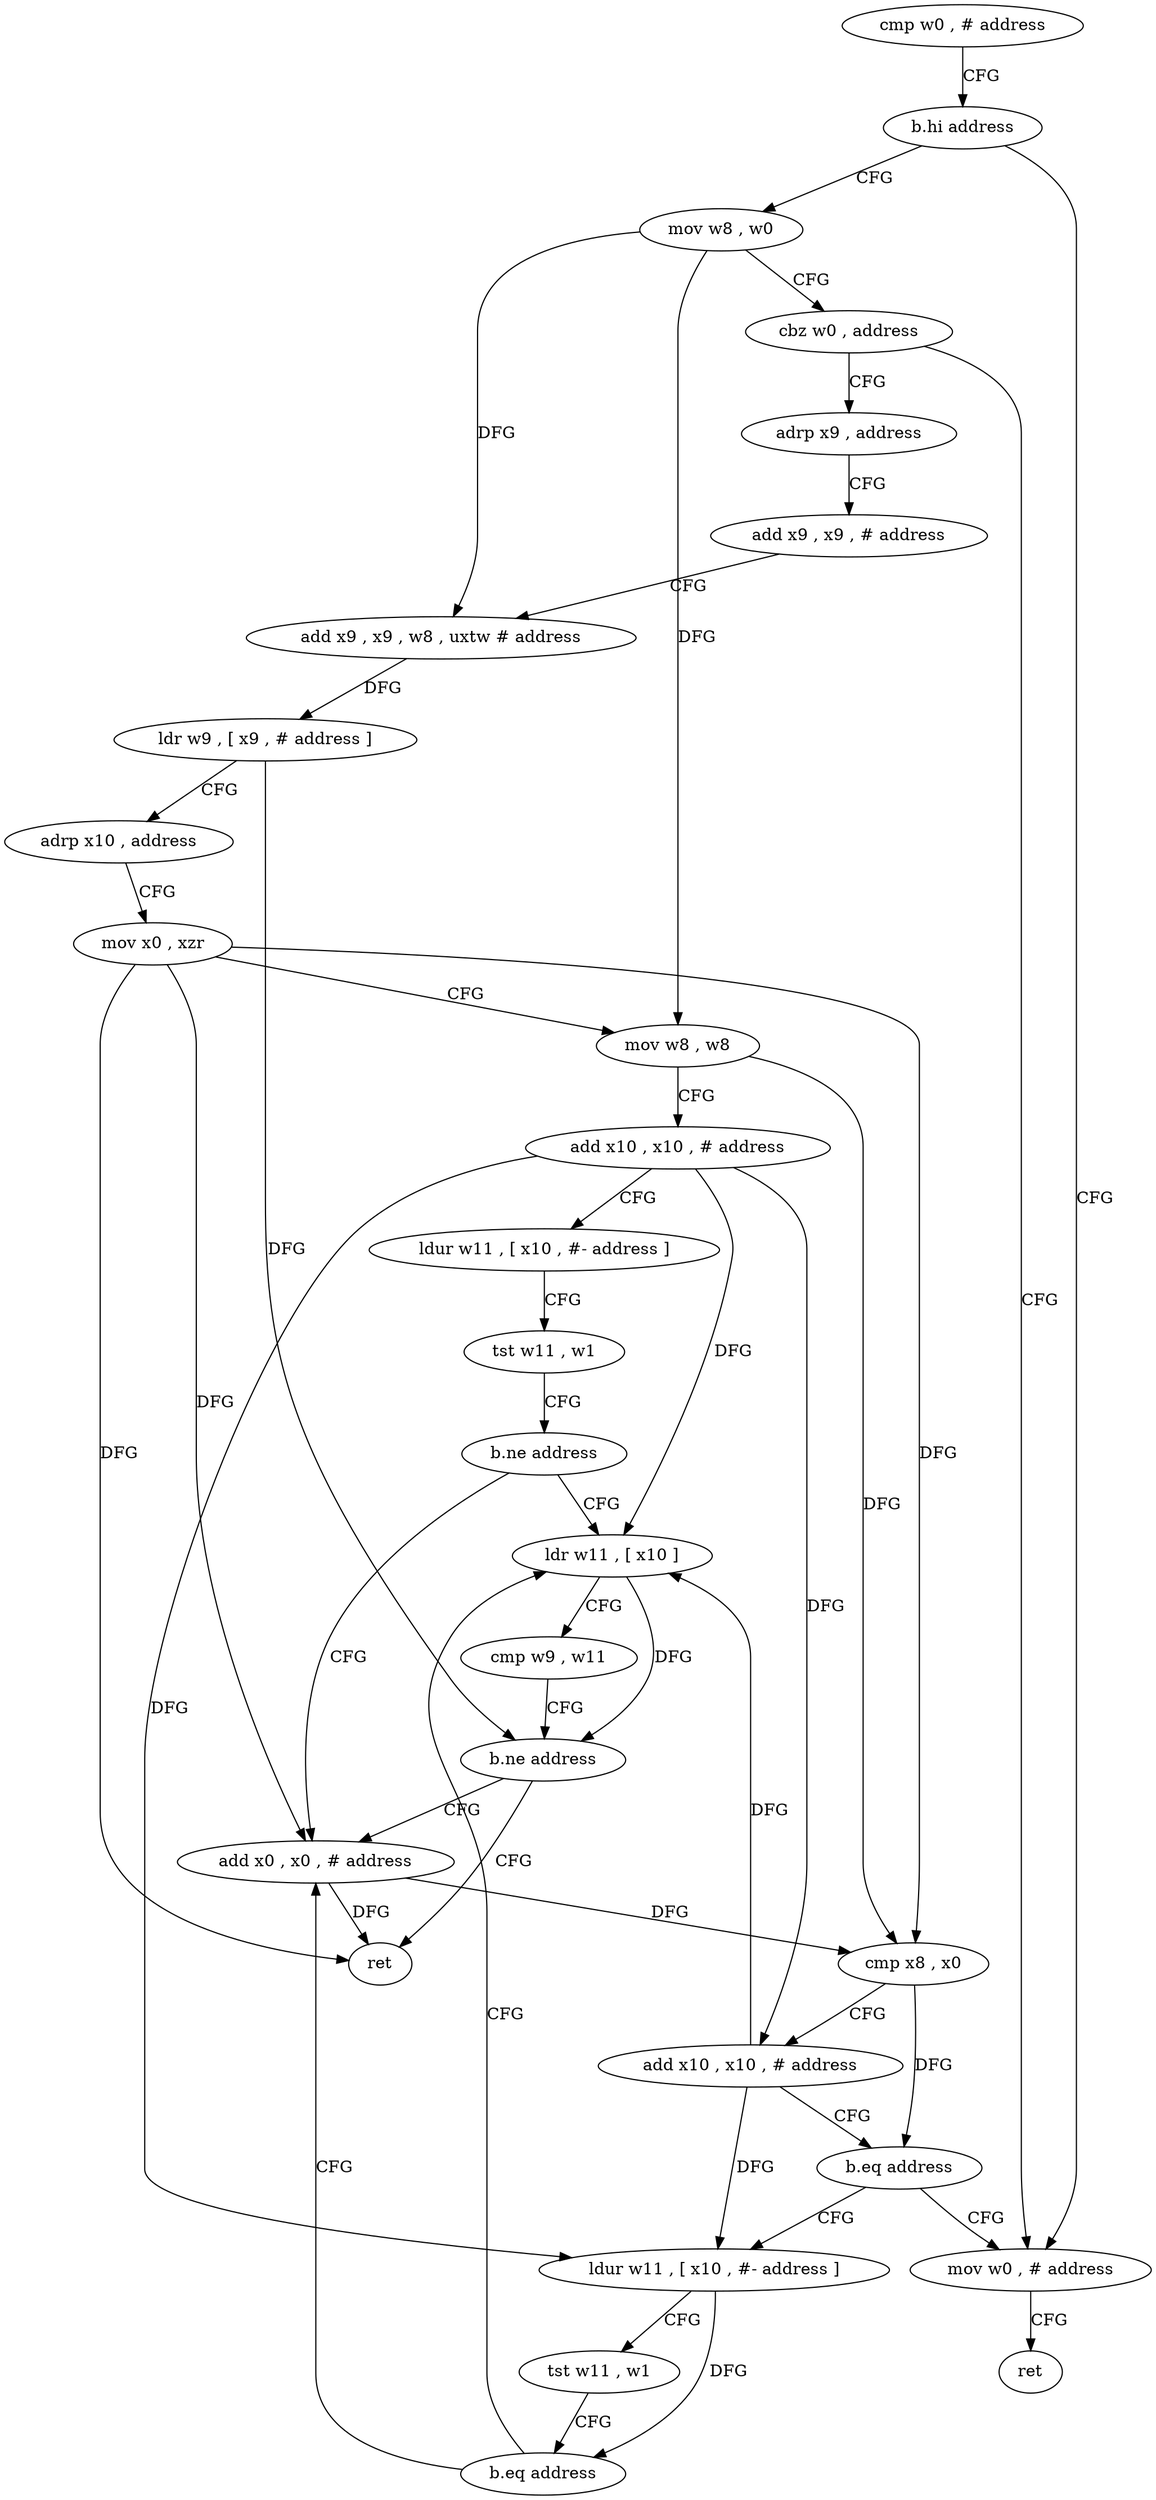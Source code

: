 digraph "func" {
"4270896" [label = "cmp w0 , # address" ]
"4270900" [label = "b.hi address" ]
"4271000" [label = "mov w0 , # address" ]
"4270904" [label = "mov w8 , w0" ]
"4271004" [label = "ret" ]
"4270908" [label = "cbz w0 , address" ]
"4270912" [label = "adrp x9 , address" ]
"4270916" [label = "add x9 , x9 , # address" ]
"4270920" [label = "add x9 , x9 , w8 , uxtw # address" ]
"4270924" [label = "ldr w9 , [ x9 , # address ]" ]
"4270928" [label = "adrp x10 , address" ]
"4270932" [label = "mov x0 , xzr" ]
"4270936" [label = "mov w8 , w8" ]
"4270940" [label = "add x10 , x10 , # address" ]
"4270944" [label = "ldur w11 , [ x10 , #- address ]" ]
"4270948" [label = "tst w11 , w1" ]
"4270952" [label = "b.ne address" ]
"4270984" [label = "ldr w11 , [ x10 ]" ]
"4270956" [label = "add x0 , x0 , # address" ]
"4270988" [label = "cmp w9 , w11" ]
"4270992" [label = "b.ne address" ]
"4270996" [label = "ret" ]
"4270960" [label = "cmp x8 , x0" ]
"4270964" [label = "add x10 , x10 , # address" ]
"4270968" [label = "b.eq address" ]
"4270972" [label = "ldur w11 , [ x10 , #- address ]" ]
"4270976" [label = "tst w11 , w1" ]
"4270980" [label = "b.eq address" ]
"4270896" -> "4270900" [ label = "CFG" ]
"4270900" -> "4271000" [ label = "CFG" ]
"4270900" -> "4270904" [ label = "CFG" ]
"4271000" -> "4271004" [ label = "CFG" ]
"4270904" -> "4270908" [ label = "CFG" ]
"4270904" -> "4270920" [ label = "DFG" ]
"4270904" -> "4270936" [ label = "DFG" ]
"4270908" -> "4271000" [ label = "CFG" ]
"4270908" -> "4270912" [ label = "CFG" ]
"4270912" -> "4270916" [ label = "CFG" ]
"4270916" -> "4270920" [ label = "CFG" ]
"4270920" -> "4270924" [ label = "DFG" ]
"4270924" -> "4270928" [ label = "CFG" ]
"4270924" -> "4270992" [ label = "DFG" ]
"4270928" -> "4270932" [ label = "CFG" ]
"4270932" -> "4270936" [ label = "CFG" ]
"4270932" -> "4270956" [ label = "DFG" ]
"4270932" -> "4270960" [ label = "DFG" ]
"4270932" -> "4270996" [ label = "DFG" ]
"4270936" -> "4270940" [ label = "CFG" ]
"4270936" -> "4270960" [ label = "DFG" ]
"4270940" -> "4270944" [ label = "CFG" ]
"4270940" -> "4270984" [ label = "DFG" ]
"4270940" -> "4270964" [ label = "DFG" ]
"4270940" -> "4270972" [ label = "DFG" ]
"4270944" -> "4270948" [ label = "CFG" ]
"4270948" -> "4270952" [ label = "CFG" ]
"4270952" -> "4270984" [ label = "CFG" ]
"4270952" -> "4270956" [ label = "CFG" ]
"4270984" -> "4270988" [ label = "CFG" ]
"4270984" -> "4270992" [ label = "DFG" ]
"4270956" -> "4270960" [ label = "DFG" ]
"4270956" -> "4270996" [ label = "DFG" ]
"4270988" -> "4270992" [ label = "CFG" ]
"4270992" -> "4270956" [ label = "CFG" ]
"4270992" -> "4270996" [ label = "CFG" ]
"4270960" -> "4270964" [ label = "CFG" ]
"4270960" -> "4270968" [ label = "DFG" ]
"4270964" -> "4270968" [ label = "CFG" ]
"4270964" -> "4270984" [ label = "DFG" ]
"4270964" -> "4270972" [ label = "DFG" ]
"4270968" -> "4271000" [ label = "CFG" ]
"4270968" -> "4270972" [ label = "CFG" ]
"4270972" -> "4270976" [ label = "CFG" ]
"4270972" -> "4270980" [ label = "DFG" ]
"4270976" -> "4270980" [ label = "CFG" ]
"4270980" -> "4270956" [ label = "CFG" ]
"4270980" -> "4270984" [ label = "CFG" ]
}
